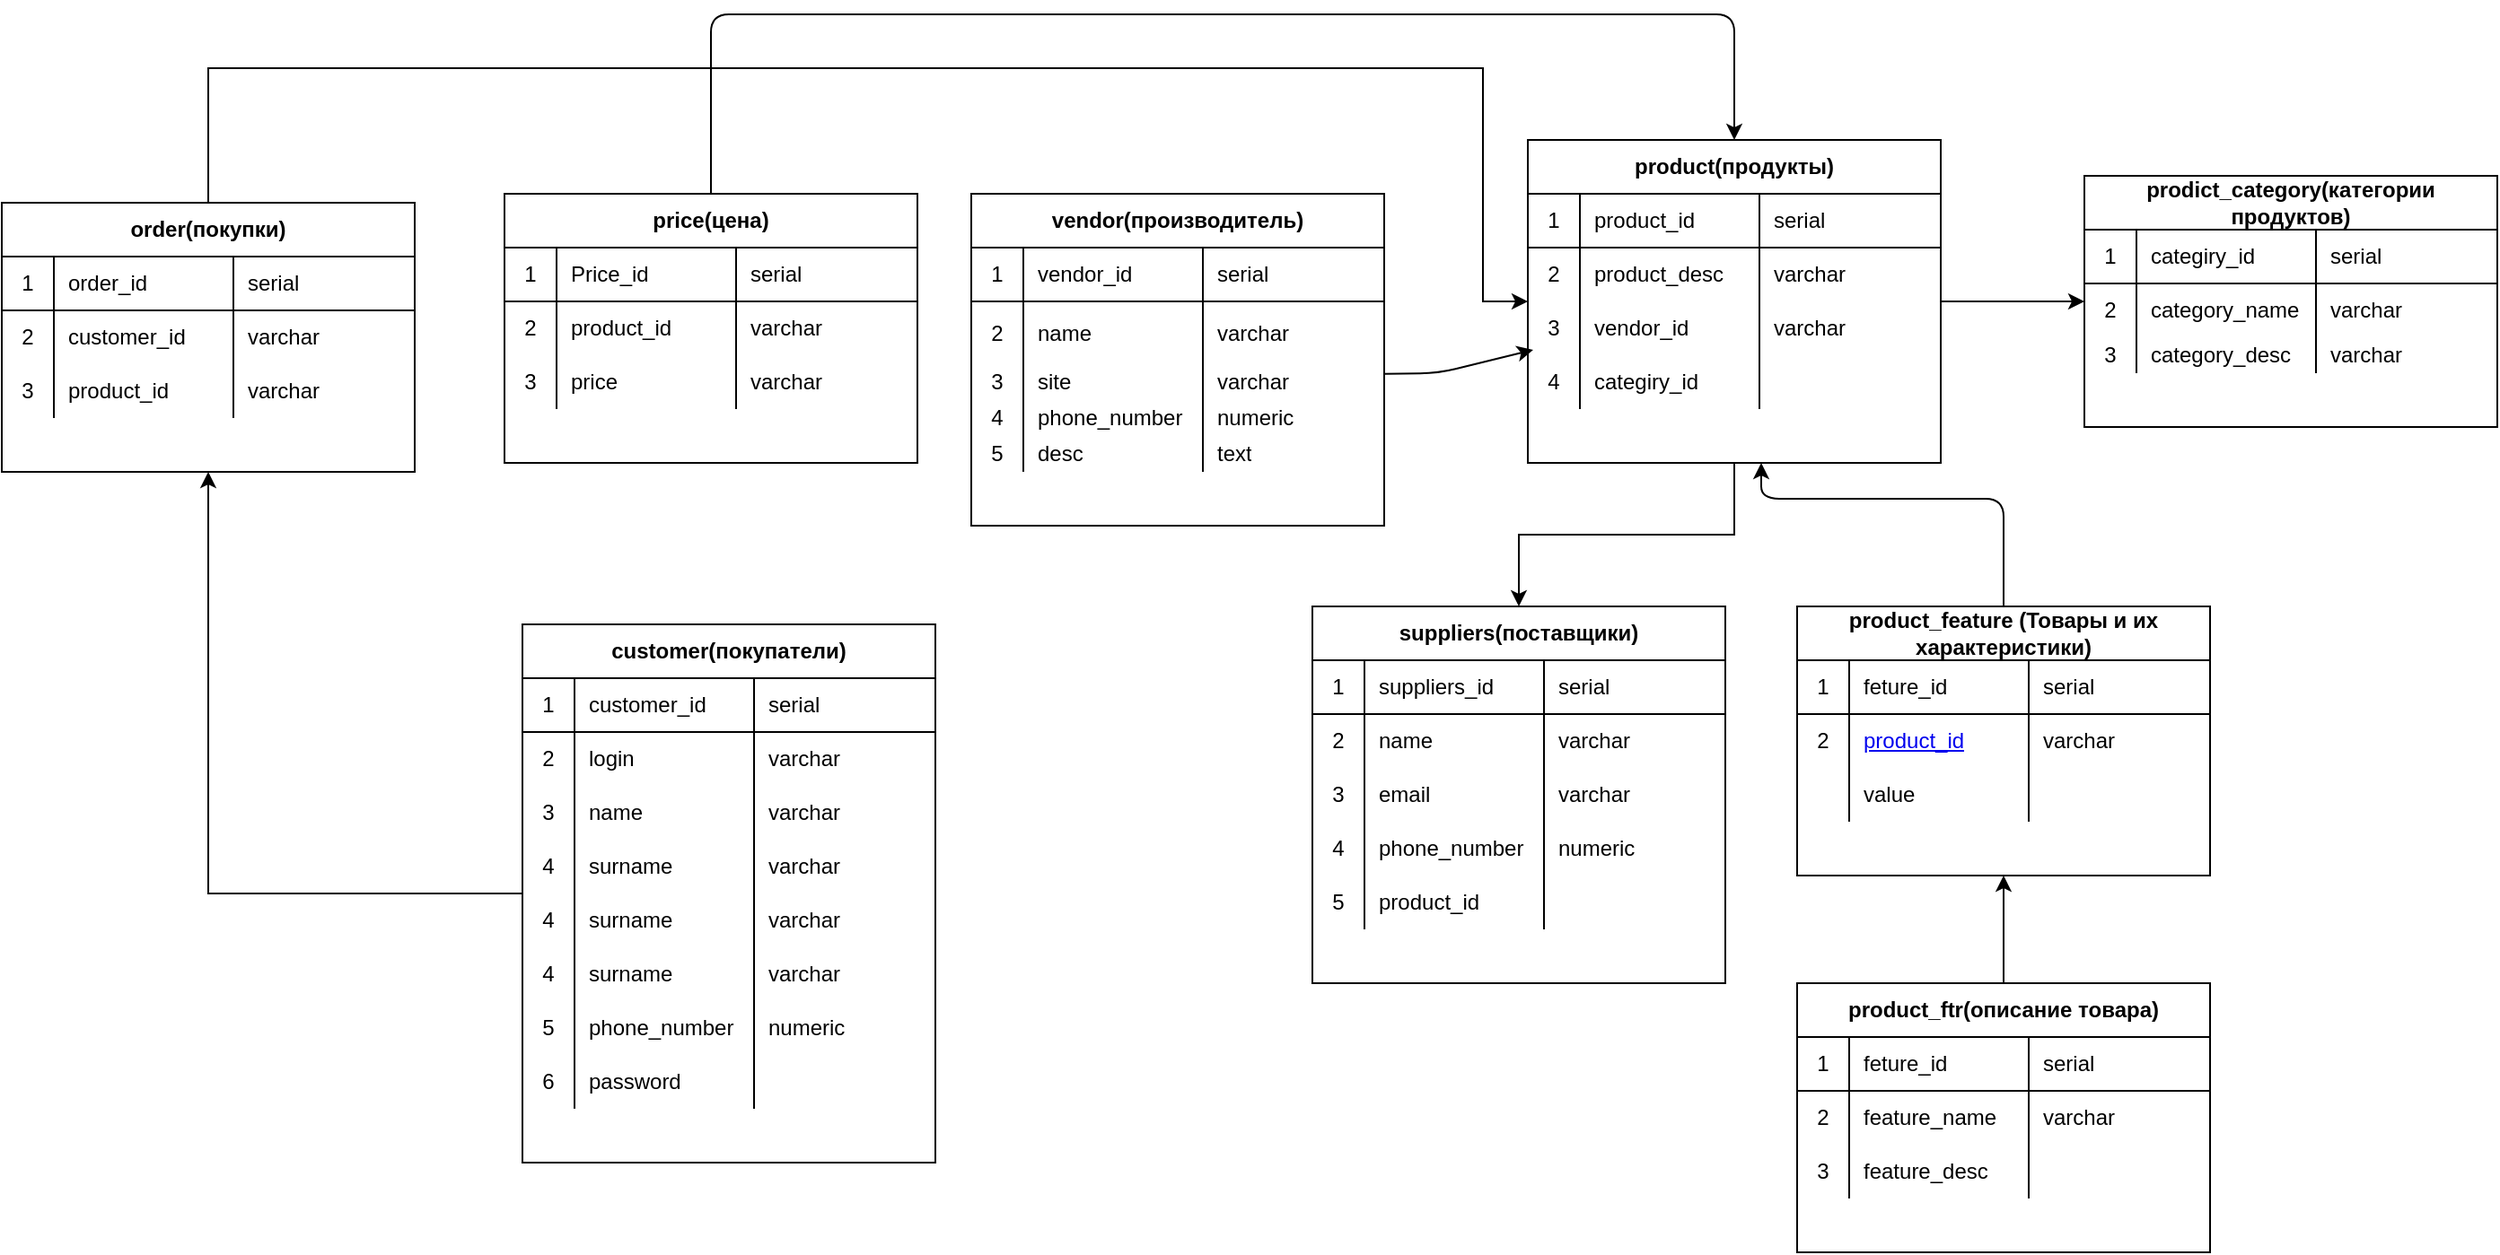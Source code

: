<mxfile version="14.5.1" type="device"><diagram id="yQeMNQc9f_BPOTZPgt1e" name="Страница 1"><mxGraphModel dx="2580" dy="2112" grid="1" gridSize="10" guides="1" tooltips="1" connect="1" arrows="1" fold="1" page="1" pageScale="1" pageWidth="850" pageHeight="1100" math="0" shadow="0"><root><mxCell id="0"/><mxCell id="1" parent="0"/><mxCell id="ACeXhwKuCOQG_pMDCvXi-87" value="" style="edgeStyle=orthogonalEdgeStyle;rounded=0;orthogonalLoop=1;jettySize=auto;html=1;" edge="1" parent="1" source="ACeXhwKuCOQG_pMDCvXi-2" target="ACeXhwKuCOQG_pMDCvXi-54"><mxGeometry relative="1" as="geometry"/></mxCell><mxCell id="ACeXhwKuCOQG_pMDCvXi-2" value="customer(покупатели)" style="shape=table;html=1;whiteSpace=wrap;startSize=30;container=1;collapsible=0;childLayout=tableLayout;fixedRows=1;rowLines=0;fontStyle=1;align=center;" vertex="1" parent="1"><mxGeometry x="-30" y="70" width="230" height="300" as="geometry"/></mxCell><mxCell id="ACeXhwKuCOQG_pMDCvXi-3" value="" style="shape=partialRectangle;html=1;whiteSpace=wrap;collapsible=0;dropTarget=0;pointerEvents=0;fillColor=none;top=0;left=0;bottom=1;right=0;points=[[0,0.5],[1,0.5]];portConstraint=eastwest;" vertex="1" parent="ACeXhwKuCOQG_pMDCvXi-2"><mxGeometry y="30" width="230" height="30" as="geometry"/></mxCell><mxCell id="ACeXhwKuCOQG_pMDCvXi-4" value="1" style="shape=partialRectangle;html=1;whiteSpace=wrap;connectable=0;fillColor=none;top=0;left=0;bottom=0;right=0;overflow=hidden;" vertex="1" parent="ACeXhwKuCOQG_pMDCvXi-3"><mxGeometry width="29" height="30" as="geometry"/></mxCell><mxCell id="ACeXhwKuCOQG_pMDCvXi-5" value="customer_id" style="shape=partialRectangle;html=1;whiteSpace=wrap;connectable=0;fillColor=none;top=0;left=0;bottom=0;right=0;align=left;spacingLeft=6;overflow=hidden;" vertex="1" parent="ACeXhwKuCOQG_pMDCvXi-3"><mxGeometry x="29" width="100" height="30" as="geometry"/></mxCell><mxCell id="ACeXhwKuCOQG_pMDCvXi-26" value="serial" style="shape=partialRectangle;html=1;whiteSpace=wrap;connectable=0;fillColor=none;top=0;left=0;bottom=0;right=0;align=left;spacingLeft=6;overflow=hidden;" vertex="1" parent="ACeXhwKuCOQG_pMDCvXi-3"><mxGeometry x="129" width="101" height="30" as="geometry"/></mxCell><mxCell id="ACeXhwKuCOQG_pMDCvXi-6" value="" style="shape=partialRectangle;html=1;whiteSpace=wrap;collapsible=0;dropTarget=0;pointerEvents=0;fillColor=none;top=0;left=0;bottom=0;right=0;points=[[0,0.5],[1,0.5]];portConstraint=eastwest;" vertex="1" parent="ACeXhwKuCOQG_pMDCvXi-2"><mxGeometry y="60" width="230" height="30" as="geometry"/></mxCell><mxCell id="ACeXhwKuCOQG_pMDCvXi-7" value="2" style="shape=partialRectangle;html=1;whiteSpace=wrap;connectable=0;fillColor=none;top=0;left=0;bottom=0;right=0;overflow=hidden;" vertex="1" parent="ACeXhwKuCOQG_pMDCvXi-6"><mxGeometry width="29" height="30" as="geometry"/></mxCell><mxCell id="ACeXhwKuCOQG_pMDCvXi-8" value="login" style="shape=partialRectangle;html=1;whiteSpace=wrap;connectable=0;fillColor=none;top=0;left=0;bottom=0;right=0;align=left;spacingLeft=6;overflow=hidden;" vertex="1" parent="ACeXhwKuCOQG_pMDCvXi-6"><mxGeometry x="29" width="100" height="30" as="geometry"/></mxCell><mxCell id="ACeXhwKuCOQG_pMDCvXi-27" value="varchar" style="shape=partialRectangle;html=1;whiteSpace=wrap;connectable=0;fillColor=none;top=0;left=0;bottom=0;right=0;align=left;spacingLeft=6;overflow=hidden;" vertex="1" parent="ACeXhwKuCOQG_pMDCvXi-6"><mxGeometry x="129" width="101" height="30" as="geometry"/></mxCell><mxCell id="ACeXhwKuCOQG_pMDCvXi-9" value="" style="shape=partialRectangle;html=1;whiteSpace=wrap;collapsible=0;dropTarget=0;pointerEvents=0;fillColor=none;top=0;left=0;bottom=0;right=0;points=[[0,0.5],[1,0.5]];portConstraint=eastwest;" vertex="1" parent="ACeXhwKuCOQG_pMDCvXi-2"><mxGeometry y="90" width="230" height="30" as="geometry"/></mxCell><mxCell id="ACeXhwKuCOQG_pMDCvXi-10" value="3" style="shape=partialRectangle;html=1;whiteSpace=wrap;connectable=0;fillColor=none;top=0;left=0;bottom=0;right=0;overflow=hidden;" vertex="1" parent="ACeXhwKuCOQG_pMDCvXi-9"><mxGeometry width="29" height="30" as="geometry"/></mxCell><mxCell id="ACeXhwKuCOQG_pMDCvXi-11" value="name" style="shape=partialRectangle;html=1;whiteSpace=wrap;connectable=0;fillColor=none;top=0;left=0;bottom=0;right=0;align=left;spacingLeft=6;overflow=hidden;" vertex="1" parent="ACeXhwKuCOQG_pMDCvXi-9"><mxGeometry x="29" width="100" height="30" as="geometry"/></mxCell><mxCell id="ACeXhwKuCOQG_pMDCvXi-28" value="varchar" style="shape=partialRectangle;html=1;whiteSpace=wrap;connectable=0;fillColor=none;top=0;left=0;bottom=0;right=0;align=left;spacingLeft=6;overflow=hidden;" vertex="1" parent="ACeXhwKuCOQG_pMDCvXi-9"><mxGeometry x="129" width="101" height="30" as="geometry"/></mxCell><mxCell id="ACeXhwKuCOQG_pMDCvXi-34" style="shape=partialRectangle;html=1;whiteSpace=wrap;collapsible=0;dropTarget=0;pointerEvents=0;fillColor=none;top=0;left=0;bottom=0;right=0;points=[[0,0.5],[1,0.5]];portConstraint=eastwest;" vertex="1" parent="ACeXhwKuCOQG_pMDCvXi-2"><mxGeometry y="120" width="230" height="30" as="geometry"/></mxCell><mxCell id="ACeXhwKuCOQG_pMDCvXi-35" value="4" style="shape=partialRectangle;html=1;whiteSpace=wrap;connectable=0;fillColor=none;top=0;left=0;bottom=0;right=0;overflow=hidden;" vertex="1" parent="ACeXhwKuCOQG_pMDCvXi-34"><mxGeometry width="29" height="30" as="geometry"/></mxCell><mxCell id="ACeXhwKuCOQG_pMDCvXi-36" value="surname" style="shape=partialRectangle;html=1;whiteSpace=wrap;connectable=0;fillColor=none;top=0;left=0;bottom=0;right=0;align=left;spacingLeft=6;overflow=hidden;" vertex="1" parent="ACeXhwKuCOQG_pMDCvXi-34"><mxGeometry x="29" width="100" height="30" as="geometry"/></mxCell><mxCell id="ACeXhwKuCOQG_pMDCvXi-37" value="varchar" style="shape=partialRectangle;html=1;whiteSpace=wrap;connectable=0;fillColor=none;top=0;left=0;bottom=0;right=0;align=left;spacingLeft=6;overflow=hidden;" vertex="1" parent="ACeXhwKuCOQG_pMDCvXi-34"><mxGeometry x="129" width="101" height="30" as="geometry"/></mxCell><mxCell id="ACeXhwKuCOQG_pMDCvXi-50" style="shape=partialRectangle;html=1;whiteSpace=wrap;collapsible=0;dropTarget=0;pointerEvents=0;fillColor=none;top=0;left=0;bottom=0;right=0;points=[[0,0.5],[1,0.5]];portConstraint=eastwest;" vertex="1" parent="ACeXhwKuCOQG_pMDCvXi-2"><mxGeometry y="150" width="230" height="30" as="geometry"/></mxCell><mxCell id="ACeXhwKuCOQG_pMDCvXi-51" value="4" style="shape=partialRectangle;html=1;whiteSpace=wrap;connectable=0;fillColor=none;top=0;left=0;bottom=0;right=0;overflow=hidden;" vertex="1" parent="ACeXhwKuCOQG_pMDCvXi-50"><mxGeometry width="29" height="30" as="geometry"/></mxCell><mxCell id="ACeXhwKuCOQG_pMDCvXi-52" value="surname" style="shape=partialRectangle;html=1;whiteSpace=wrap;connectable=0;fillColor=none;top=0;left=0;bottom=0;right=0;align=left;spacingLeft=6;overflow=hidden;" vertex="1" parent="ACeXhwKuCOQG_pMDCvXi-50"><mxGeometry x="29" width="100" height="30" as="geometry"/></mxCell><mxCell id="ACeXhwKuCOQG_pMDCvXi-53" value="varchar" style="shape=partialRectangle;html=1;whiteSpace=wrap;connectable=0;fillColor=none;top=0;left=0;bottom=0;right=0;align=left;spacingLeft=6;overflow=hidden;" vertex="1" parent="ACeXhwKuCOQG_pMDCvXi-50"><mxGeometry x="129" width="101" height="30" as="geometry"/></mxCell><mxCell id="ACeXhwKuCOQG_pMDCvXi-46" style="shape=partialRectangle;html=1;whiteSpace=wrap;collapsible=0;dropTarget=0;pointerEvents=0;fillColor=none;top=0;left=0;bottom=0;right=0;points=[[0,0.5],[1,0.5]];portConstraint=eastwest;" vertex="1" parent="ACeXhwKuCOQG_pMDCvXi-2"><mxGeometry y="180" width="230" height="30" as="geometry"/></mxCell><mxCell id="ACeXhwKuCOQG_pMDCvXi-47" value="4" style="shape=partialRectangle;html=1;whiteSpace=wrap;connectable=0;fillColor=none;top=0;left=0;bottom=0;right=0;overflow=hidden;" vertex="1" parent="ACeXhwKuCOQG_pMDCvXi-46"><mxGeometry width="29" height="30" as="geometry"/></mxCell><mxCell id="ACeXhwKuCOQG_pMDCvXi-48" value="surname" style="shape=partialRectangle;html=1;whiteSpace=wrap;connectable=0;fillColor=none;top=0;left=0;bottom=0;right=0;align=left;spacingLeft=6;overflow=hidden;" vertex="1" parent="ACeXhwKuCOQG_pMDCvXi-46"><mxGeometry x="29" width="100" height="30" as="geometry"/></mxCell><mxCell id="ACeXhwKuCOQG_pMDCvXi-49" value="varchar" style="shape=partialRectangle;html=1;whiteSpace=wrap;connectable=0;fillColor=none;top=0;left=0;bottom=0;right=0;align=left;spacingLeft=6;overflow=hidden;" vertex="1" parent="ACeXhwKuCOQG_pMDCvXi-46"><mxGeometry x="129" width="101" height="30" as="geometry"/></mxCell><mxCell id="ACeXhwKuCOQG_pMDCvXi-38" style="shape=partialRectangle;html=1;whiteSpace=wrap;collapsible=0;dropTarget=0;pointerEvents=0;fillColor=none;top=0;left=0;bottom=0;right=0;points=[[0,0.5],[1,0.5]];portConstraint=eastwest;" vertex="1" parent="ACeXhwKuCOQG_pMDCvXi-2"><mxGeometry y="210" width="230" height="30" as="geometry"/></mxCell><mxCell id="ACeXhwKuCOQG_pMDCvXi-39" value="5" style="shape=partialRectangle;html=1;whiteSpace=wrap;connectable=0;fillColor=none;top=0;left=0;bottom=0;right=0;overflow=hidden;" vertex="1" parent="ACeXhwKuCOQG_pMDCvXi-38"><mxGeometry width="29" height="30" as="geometry"/></mxCell><mxCell id="ACeXhwKuCOQG_pMDCvXi-40" value="phone_number" style="shape=partialRectangle;html=1;whiteSpace=wrap;connectable=0;fillColor=none;top=0;left=0;bottom=0;right=0;align=left;spacingLeft=6;overflow=hidden;" vertex="1" parent="ACeXhwKuCOQG_pMDCvXi-38"><mxGeometry x="29" width="100" height="30" as="geometry"/></mxCell><mxCell id="ACeXhwKuCOQG_pMDCvXi-41" value="numeric" style="shape=partialRectangle;html=1;whiteSpace=wrap;connectable=0;fillColor=none;top=0;left=0;bottom=0;right=0;align=left;spacingLeft=6;overflow=hidden;" vertex="1" parent="ACeXhwKuCOQG_pMDCvXi-38"><mxGeometry x="129" width="101" height="30" as="geometry"/></mxCell><mxCell id="ACeXhwKuCOQG_pMDCvXi-42" style="shape=partialRectangle;html=1;whiteSpace=wrap;collapsible=0;dropTarget=0;pointerEvents=0;fillColor=none;top=0;left=0;bottom=0;right=0;points=[[0,0.5],[1,0.5]];portConstraint=eastwest;" vertex="1" parent="ACeXhwKuCOQG_pMDCvXi-2"><mxGeometry y="240" width="230" height="30" as="geometry"/></mxCell><mxCell id="ACeXhwKuCOQG_pMDCvXi-43" value="6" style="shape=partialRectangle;html=1;whiteSpace=wrap;connectable=0;fillColor=none;top=0;left=0;bottom=0;right=0;overflow=hidden;" vertex="1" parent="ACeXhwKuCOQG_pMDCvXi-42"><mxGeometry width="29" height="30" as="geometry"/></mxCell><mxCell id="ACeXhwKuCOQG_pMDCvXi-44" value="password" style="shape=partialRectangle;html=1;whiteSpace=wrap;connectable=0;fillColor=none;top=0;left=0;bottom=0;right=0;align=left;spacingLeft=6;overflow=hidden;" vertex="1" parent="ACeXhwKuCOQG_pMDCvXi-42"><mxGeometry x="29" width="100" height="30" as="geometry"/></mxCell><mxCell id="ACeXhwKuCOQG_pMDCvXi-45" style="shape=partialRectangle;html=1;whiteSpace=wrap;connectable=0;fillColor=none;top=0;left=0;bottom=0;right=0;align=left;spacingLeft=6;overflow=hidden;" vertex="1" parent="ACeXhwKuCOQG_pMDCvXi-42"><mxGeometry x="129" width="101" height="30" as="geometry"/></mxCell><mxCell id="ACeXhwKuCOQG_pMDCvXi-101" value="" style="edgeStyle=orthogonalEdgeStyle;rounded=0;orthogonalLoop=1;jettySize=auto;html=1;" edge="1" parent="1" source="ACeXhwKuCOQG_pMDCvXi-54" target="ACeXhwKuCOQG_pMDCvXi-88"><mxGeometry relative="1" as="geometry"><Array as="points"><mxPoint x="-205" y="-240"/><mxPoint x="505" y="-240"/></Array></mxGeometry></mxCell><mxCell id="ACeXhwKuCOQG_pMDCvXi-54" value="order(покупки)" style="shape=table;html=1;whiteSpace=wrap;startSize=30;container=1;collapsible=0;childLayout=tableLayout;fixedRows=1;rowLines=0;fontStyle=1;align=center;" vertex="1" parent="1"><mxGeometry x="-320" y="-165" width="230" height="150" as="geometry"/></mxCell><mxCell id="ACeXhwKuCOQG_pMDCvXi-55" value="" style="shape=partialRectangle;html=1;whiteSpace=wrap;collapsible=0;dropTarget=0;pointerEvents=0;fillColor=none;top=0;left=0;bottom=1;right=0;points=[[0,0.5],[1,0.5]];portConstraint=eastwest;" vertex="1" parent="ACeXhwKuCOQG_pMDCvXi-54"><mxGeometry y="30" width="230" height="30" as="geometry"/></mxCell><mxCell id="ACeXhwKuCOQG_pMDCvXi-56" value="1" style="shape=partialRectangle;html=1;whiteSpace=wrap;connectable=0;fillColor=none;top=0;left=0;bottom=0;right=0;overflow=hidden;" vertex="1" parent="ACeXhwKuCOQG_pMDCvXi-55"><mxGeometry width="29" height="30" as="geometry"/></mxCell><mxCell id="ACeXhwKuCOQG_pMDCvXi-57" value="order_id" style="shape=partialRectangle;html=1;whiteSpace=wrap;connectable=0;fillColor=none;top=0;left=0;bottom=0;right=0;align=left;spacingLeft=6;overflow=hidden;" vertex="1" parent="ACeXhwKuCOQG_pMDCvXi-55"><mxGeometry x="29" width="100" height="30" as="geometry"/></mxCell><mxCell id="ACeXhwKuCOQG_pMDCvXi-58" value="serial" style="shape=partialRectangle;html=1;whiteSpace=wrap;connectable=0;fillColor=none;top=0;left=0;bottom=0;right=0;align=left;spacingLeft=6;overflow=hidden;" vertex="1" parent="ACeXhwKuCOQG_pMDCvXi-55"><mxGeometry x="129" width="101" height="30" as="geometry"/></mxCell><mxCell id="ACeXhwKuCOQG_pMDCvXi-59" value="" style="shape=partialRectangle;html=1;whiteSpace=wrap;collapsible=0;dropTarget=0;pointerEvents=0;fillColor=none;top=0;left=0;bottom=0;right=0;points=[[0,0.5],[1,0.5]];portConstraint=eastwest;" vertex="1" parent="ACeXhwKuCOQG_pMDCvXi-54"><mxGeometry y="60" width="230" height="30" as="geometry"/></mxCell><mxCell id="ACeXhwKuCOQG_pMDCvXi-60" value="2" style="shape=partialRectangle;html=1;whiteSpace=wrap;connectable=0;fillColor=none;top=0;left=0;bottom=0;right=0;overflow=hidden;" vertex="1" parent="ACeXhwKuCOQG_pMDCvXi-59"><mxGeometry width="29" height="30" as="geometry"/></mxCell><mxCell id="ACeXhwKuCOQG_pMDCvXi-61" value="customer_id" style="shape=partialRectangle;html=1;whiteSpace=wrap;connectable=0;fillColor=none;top=0;left=0;bottom=0;right=0;align=left;spacingLeft=6;overflow=hidden;" vertex="1" parent="ACeXhwKuCOQG_pMDCvXi-59"><mxGeometry x="29" width="100" height="30" as="geometry"/></mxCell><mxCell id="ACeXhwKuCOQG_pMDCvXi-62" value="varchar" style="shape=partialRectangle;html=1;whiteSpace=wrap;connectable=0;fillColor=none;top=0;left=0;bottom=0;right=0;align=left;spacingLeft=6;overflow=hidden;" vertex="1" parent="ACeXhwKuCOQG_pMDCvXi-59"><mxGeometry x="129" width="101" height="30" as="geometry"/></mxCell><mxCell id="ACeXhwKuCOQG_pMDCvXi-63" value="" style="shape=partialRectangle;html=1;whiteSpace=wrap;collapsible=0;dropTarget=0;pointerEvents=0;fillColor=none;top=0;left=0;bottom=0;right=0;points=[[0,0.5],[1,0.5]];portConstraint=eastwest;" vertex="1" parent="ACeXhwKuCOQG_pMDCvXi-54"><mxGeometry y="90" width="230" height="30" as="geometry"/></mxCell><mxCell id="ACeXhwKuCOQG_pMDCvXi-64" value="3" style="shape=partialRectangle;html=1;whiteSpace=wrap;connectable=0;fillColor=none;top=0;left=0;bottom=0;right=0;overflow=hidden;" vertex="1" parent="ACeXhwKuCOQG_pMDCvXi-63"><mxGeometry width="29" height="30" as="geometry"/></mxCell><mxCell id="ACeXhwKuCOQG_pMDCvXi-65" value="product_id" style="shape=partialRectangle;html=1;whiteSpace=wrap;connectable=0;fillColor=none;top=0;left=0;bottom=0;right=0;align=left;spacingLeft=6;overflow=hidden;" vertex="1" parent="ACeXhwKuCOQG_pMDCvXi-63"><mxGeometry x="29" width="100" height="30" as="geometry"/></mxCell><mxCell id="ACeXhwKuCOQG_pMDCvXi-66" value="varchar" style="shape=partialRectangle;html=1;whiteSpace=wrap;connectable=0;fillColor=none;top=0;left=0;bottom=0;right=0;align=left;spacingLeft=6;overflow=hidden;" vertex="1" parent="ACeXhwKuCOQG_pMDCvXi-63"><mxGeometry x="129" width="101" height="30" as="geometry"/></mxCell><mxCell id="ACeXhwKuCOQG_pMDCvXi-169" value="" style="edgeStyle=orthogonalEdgeStyle;rounded=0;orthogonalLoop=1;jettySize=auto;html=1;" edge="1" parent="1" source="ACeXhwKuCOQG_pMDCvXi-88" target="ACeXhwKuCOQG_pMDCvXi-152"><mxGeometry relative="1" as="geometry"/></mxCell><mxCell id="ACeXhwKuCOQG_pMDCvXi-187" value="" style="edgeStyle=orthogonalEdgeStyle;rounded=0;orthogonalLoop=1;jettySize=auto;html=1;" edge="1" parent="1" source="ACeXhwKuCOQG_pMDCvXi-88" target="ACeXhwKuCOQG_pMDCvXi-170"><mxGeometry relative="1" as="geometry"/></mxCell><mxCell id="ACeXhwKuCOQG_pMDCvXi-88" value="product(продукты)" style="shape=table;html=1;whiteSpace=wrap;startSize=30;container=1;collapsible=0;childLayout=tableLayout;fixedRows=1;rowLines=0;fontStyle=1;align=center;" vertex="1" parent="1"><mxGeometry x="530" y="-200" width="230" height="180" as="geometry"/></mxCell><mxCell id="ACeXhwKuCOQG_pMDCvXi-89" value="" style="shape=partialRectangle;html=1;whiteSpace=wrap;collapsible=0;dropTarget=0;pointerEvents=0;fillColor=none;top=0;left=0;bottom=1;right=0;points=[[0,0.5],[1,0.5]];portConstraint=eastwest;" vertex="1" parent="ACeXhwKuCOQG_pMDCvXi-88"><mxGeometry y="30" width="230" height="30" as="geometry"/></mxCell><mxCell id="ACeXhwKuCOQG_pMDCvXi-90" value="1" style="shape=partialRectangle;html=1;whiteSpace=wrap;connectable=0;fillColor=none;top=0;left=0;bottom=0;right=0;overflow=hidden;" vertex="1" parent="ACeXhwKuCOQG_pMDCvXi-89"><mxGeometry width="29" height="30" as="geometry"/></mxCell><mxCell id="ACeXhwKuCOQG_pMDCvXi-91" value="product_id" style="shape=partialRectangle;html=1;whiteSpace=wrap;connectable=0;fillColor=none;top=0;left=0;bottom=0;right=0;align=left;spacingLeft=6;overflow=hidden;" vertex="1" parent="ACeXhwKuCOQG_pMDCvXi-89"><mxGeometry x="29" width="100" height="30" as="geometry"/></mxCell><mxCell id="ACeXhwKuCOQG_pMDCvXi-92" value="serial" style="shape=partialRectangle;html=1;whiteSpace=wrap;connectable=0;fillColor=none;top=0;left=0;bottom=0;right=0;align=left;spacingLeft=6;overflow=hidden;" vertex="1" parent="ACeXhwKuCOQG_pMDCvXi-89"><mxGeometry x="129" width="101" height="30" as="geometry"/></mxCell><mxCell id="ACeXhwKuCOQG_pMDCvXi-93" value="" style="shape=partialRectangle;html=1;whiteSpace=wrap;collapsible=0;dropTarget=0;pointerEvents=0;fillColor=none;top=0;left=0;bottom=0;right=0;points=[[0,0.5],[1,0.5]];portConstraint=eastwest;" vertex="1" parent="ACeXhwKuCOQG_pMDCvXi-88"><mxGeometry y="60" width="230" height="30" as="geometry"/></mxCell><mxCell id="ACeXhwKuCOQG_pMDCvXi-94" value="2" style="shape=partialRectangle;html=1;whiteSpace=wrap;connectable=0;fillColor=none;top=0;left=0;bottom=0;right=0;overflow=hidden;" vertex="1" parent="ACeXhwKuCOQG_pMDCvXi-93"><mxGeometry width="29" height="30" as="geometry"/></mxCell><mxCell id="ACeXhwKuCOQG_pMDCvXi-95" value="product_desc" style="shape=partialRectangle;html=1;whiteSpace=wrap;connectable=0;fillColor=none;top=0;left=0;bottom=0;right=0;align=left;spacingLeft=6;overflow=hidden;" vertex="1" parent="ACeXhwKuCOQG_pMDCvXi-93"><mxGeometry x="29" width="100" height="30" as="geometry"/></mxCell><mxCell id="ACeXhwKuCOQG_pMDCvXi-96" value="varchar" style="shape=partialRectangle;html=1;whiteSpace=wrap;connectable=0;fillColor=none;top=0;left=0;bottom=0;right=0;align=left;spacingLeft=6;overflow=hidden;" vertex="1" parent="ACeXhwKuCOQG_pMDCvXi-93"><mxGeometry x="129" width="101" height="30" as="geometry"/></mxCell><mxCell id="ACeXhwKuCOQG_pMDCvXi-97" value="" style="shape=partialRectangle;html=1;whiteSpace=wrap;collapsible=0;dropTarget=0;pointerEvents=0;fillColor=none;top=0;left=0;bottom=0;right=0;points=[[0,0.5],[1,0.5]];portConstraint=eastwest;" vertex="1" parent="ACeXhwKuCOQG_pMDCvXi-88"><mxGeometry y="90" width="230" height="30" as="geometry"/></mxCell><mxCell id="ACeXhwKuCOQG_pMDCvXi-98" value="3" style="shape=partialRectangle;html=1;whiteSpace=wrap;connectable=0;fillColor=none;top=0;left=0;bottom=0;right=0;overflow=hidden;" vertex="1" parent="ACeXhwKuCOQG_pMDCvXi-97"><mxGeometry width="29" height="30" as="geometry"/></mxCell><mxCell id="ACeXhwKuCOQG_pMDCvXi-99" value="vendor_id" style="shape=partialRectangle;html=1;whiteSpace=wrap;connectable=0;fillColor=none;top=0;left=0;bottom=0;right=0;align=left;spacingLeft=6;overflow=hidden;" vertex="1" parent="ACeXhwKuCOQG_pMDCvXi-97"><mxGeometry x="29" width="100" height="30" as="geometry"/></mxCell><mxCell id="ACeXhwKuCOQG_pMDCvXi-100" value="varchar" style="shape=partialRectangle;html=1;whiteSpace=wrap;connectable=0;fillColor=none;top=0;left=0;bottom=0;right=0;align=left;spacingLeft=6;overflow=hidden;" vertex="1" parent="ACeXhwKuCOQG_pMDCvXi-97"><mxGeometry x="129" width="101" height="30" as="geometry"/></mxCell><mxCell id="ACeXhwKuCOQG_pMDCvXi-102" style="shape=partialRectangle;html=1;whiteSpace=wrap;collapsible=0;dropTarget=0;pointerEvents=0;fillColor=none;top=0;left=0;bottom=0;right=0;points=[[0,0.5],[1,0.5]];portConstraint=eastwest;" vertex="1" parent="ACeXhwKuCOQG_pMDCvXi-88"><mxGeometry y="120" width="230" height="30" as="geometry"/></mxCell><mxCell id="ACeXhwKuCOQG_pMDCvXi-103" value="4" style="shape=partialRectangle;html=1;whiteSpace=wrap;connectable=0;fillColor=none;top=0;left=0;bottom=0;right=0;overflow=hidden;" vertex="1" parent="ACeXhwKuCOQG_pMDCvXi-102"><mxGeometry width="29" height="30" as="geometry"/></mxCell><mxCell id="ACeXhwKuCOQG_pMDCvXi-104" value="categiry_id" style="shape=partialRectangle;html=1;whiteSpace=wrap;connectable=0;fillColor=none;top=0;left=0;bottom=0;right=0;align=left;spacingLeft=6;overflow=hidden;" vertex="1" parent="ACeXhwKuCOQG_pMDCvXi-102"><mxGeometry x="29" width="100" height="30" as="geometry"/></mxCell><mxCell id="ACeXhwKuCOQG_pMDCvXi-105" style="shape=partialRectangle;html=1;whiteSpace=wrap;connectable=0;fillColor=none;top=0;left=0;bottom=0;right=0;align=left;spacingLeft=6;overflow=hidden;" vertex="1" parent="ACeXhwKuCOQG_pMDCvXi-102"><mxGeometry x="129" width="101" height="30" as="geometry"/></mxCell><mxCell id="ACeXhwKuCOQG_pMDCvXi-107" value="price(цена)" style="shape=table;html=1;whiteSpace=wrap;startSize=30;container=1;collapsible=0;childLayout=tableLayout;fixedRows=1;rowLines=0;fontStyle=1;align=center;" vertex="1" parent="1"><mxGeometry x="-40" y="-170" width="230" height="150" as="geometry"/></mxCell><mxCell id="ACeXhwKuCOQG_pMDCvXi-108" value="" style="shape=partialRectangle;html=1;whiteSpace=wrap;collapsible=0;dropTarget=0;pointerEvents=0;fillColor=none;top=0;left=0;bottom=1;right=0;points=[[0,0.5],[1,0.5]];portConstraint=eastwest;" vertex="1" parent="ACeXhwKuCOQG_pMDCvXi-107"><mxGeometry y="30" width="230" height="30" as="geometry"/></mxCell><mxCell id="ACeXhwKuCOQG_pMDCvXi-109" value="1" style="shape=partialRectangle;html=1;whiteSpace=wrap;connectable=0;fillColor=none;top=0;left=0;bottom=0;right=0;overflow=hidden;" vertex="1" parent="ACeXhwKuCOQG_pMDCvXi-108"><mxGeometry width="29" height="30" as="geometry"/></mxCell><mxCell id="ACeXhwKuCOQG_pMDCvXi-110" value="Price_id" style="shape=partialRectangle;html=1;whiteSpace=wrap;connectable=0;fillColor=none;top=0;left=0;bottom=0;right=0;align=left;spacingLeft=6;overflow=hidden;" vertex="1" parent="ACeXhwKuCOQG_pMDCvXi-108"><mxGeometry x="29" width="100" height="30" as="geometry"/></mxCell><mxCell id="ACeXhwKuCOQG_pMDCvXi-111" value="serial" style="shape=partialRectangle;html=1;whiteSpace=wrap;connectable=0;fillColor=none;top=0;left=0;bottom=0;right=0;align=left;spacingLeft=6;overflow=hidden;" vertex="1" parent="ACeXhwKuCOQG_pMDCvXi-108"><mxGeometry x="129" width="101" height="30" as="geometry"/></mxCell><mxCell id="ACeXhwKuCOQG_pMDCvXi-112" value="" style="shape=partialRectangle;html=1;whiteSpace=wrap;collapsible=0;dropTarget=0;pointerEvents=0;fillColor=none;top=0;left=0;bottom=0;right=0;points=[[0,0.5],[1,0.5]];portConstraint=eastwest;" vertex="1" parent="ACeXhwKuCOQG_pMDCvXi-107"><mxGeometry y="60" width="230" height="30" as="geometry"/></mxCell><mxCell id="ACeXhwKuCOQG_pMDCvXi-113" value="2" style="shape=partialRectangle;html=1;whiteSpace=wrap;connectable=0;fillColor=none;top=0;left=0;bottom=0;right=0;overflow=hidden;" vertex="1" parent="ACeXhwKuCOQG_pMDCvXi-112"><mxGeometry width="29" height="30" as="geometry"/></mxCell><mxCell id="ACeXhwKuCOQG_pMDCvXi-114" value="product_id" style="shape=partialRectangle;html=1;whiteSpace=wrap;connectable=0;fillColor=none;top=0;left=0;bottom=0;right=0;align=left;spacingLeft=6;overflow=hidden;" vertex="1" parent="ACeXhwKuCOQG_pMDCvXi-112"><mxGeometry x="29" width="100" height="30" as="geometry"/></mxCell><mxCell id="ACeXhwKuCOQG_pMDCvXi-115" value="varchar" style="shape=partialRectangle;html=1;whiteSpace=wrap;connectable=0;fillColor=none;top=0;left=0;bottom=0;right=0;align=left;spacingLeft=6;overflow=hidden;" vertex="1" parent="ACeXhwKuCOQG_pMDCvXi-112"><mxGeometry x="129" width="101" height="30" as="geometry"/></mxCell><mxCell id="ACeXhwKuCOQG_pMDCvXi-116" value="" style="shape=partialRectangle;html=1;whiteSpace=wrap;collapsible=0;dropTarget=0;pointerEvents=0;fillColor=none;top=0;left=0;bottom=0;right=0;points=[[0,0.5],[1,0.5]];portConstraint=eastwest;" vertex="1" parent="ACeXhwKuCOQG_pMDCvXi-107"><mxGeometry y="90" width="230" height="30" as="geometry"/></mxCell><mxCell id="ACeXhwKuCOQG_pMDCvXi-117" value="3" style="shape=partialRectangle;html=1;whiteSpace=wrap;connectable=0;fillColor=none;top=0;left=0;bottom=0;right=0;overflow=hidden;" vertex="1" parent="ACeXhwKuCOQG_pMDCvXi-116"><mxGeometry width="29" height="30" as="geometry"/></mxCell><mxCell id="ACeXhwKuCOQG_pMDCvXi-118" value="price" style="shape=partialRectangle;html=1;whiteSpace=wrap;connectable=0;fillColor=none;top=0;left=0;bottom=0;right=0;align=left;spacingLeft=6;overflow=hidden;" vertex="1" parent="ACeXhwKuCOQG_pMDCvXi-116"><mxGeometry x="29" width="100" height="30" as="geometry"/></mxCell><mxCell id="ACeXhwKuCOQG_pMDCvXi-119" value="varchar" style="shape=partialRectangle;html=1;whiteSpace=wrap;connectable=0;fillColor=none;top=0;left=0;bottom=0;right=0;align=left;spacingLeft=6;overflow=hidden;" vertex="1" parent="ACeXhwKuCOQG_pMDCvXi-116"><mxGeometry x="129" width="101" height="30" as="geometry"/></mxCell><mxCell id="ACeXhwKuCOQG_pMDCvXi-121" value="vendor(производитель)" style="shape=table;html=1;whiteSpace=wrap;startSize=30;container=1;collapsible=0;childLayout=tableLayout;fixedRows=1;rowLines=0;fontStyle=1;align=center;" vertex="1" parent="1"><mxGeometry x="220" y="-170" width="230" height="185" as="geometry"/></mxCell><mxCell id="ACeXhwKuCOQG_pMDCvXi-122" value="" style="shape=partialRectangle;html=1;whiteSpace=wrap;collapsible=0;dropTarget=0;pointerEvents=0;fillColor=none;top=0;left=0;bottom=1;right=0;points=[[0,0.5],[1,0.5]];portConstraint=eastwest;" vertex="1" parent="ACeXhwKuCOQG_pMDCvXi-121"><mxGeometry y="30" width="230" height="30" as="geometry"/></mxCell><mxCell id="ACeXhwKuCOQG_pMDCvXi-123" value="1" style="shape=partialRectangle;html=1;whiteSpace=wrap;connectable=0;fillColor=none;top=0;left=0;bottom=0;right=0;overflow=hidden;" vertex="1" parent="ACeXhwKuCOQG_pMDCvXi-122"><mxGeometry width="29" height="30" as="geometry"/></mxCell><mxCell id="ACeXhwKuCOQG_pMDCvXi-124" value="vendor_id" style="shape=partialRectangle;html=1;whiteSpace=wrap;connectable=0;fillColor=none;top=0;left=0;bottom=0;right=0;align=left;spacingLeft=6;overflow=hidden;" vertex="1" parent="ACeXhwKuCOQG_pMDCvXi-122"><mxGeometry x="29" width="100" height="30" as="geometry"/></mxCell><mxCell id="ACeXhwKuCOQG_pMDCvXi-125" value="serial" style="shape=partialRectangle;html=1;whiteSpace=wrap;connectable=0;fillColor=none;top=0;left=0;bottom=0;right=0;align=left;spacingLeft=6;overflow=hidden;" vertex="1" parent="ACeXhwKuCOQG_pMDCvXi-122"><mxGeometry x="129" width="101" height="30" as="geometry"/></mxCell><mxCell id="ACeXhwKuCOQG_pMDCvXi-126" value="" style="shape=partialRectangle;html=1;whiteSpace=wrap;collapsible=0;dropTarget=0;pointerEvents=0;fillColor=none;top=0;left=0;bottom=0;right=0;points=[[0,0.5],[1,0.5]];portConstraint=eastwest;" vertex="1" parent="ACeXhwKuCOQG_pMDCvXi-121"><mxGeometry y="60" width="230" height="35" as="geometry"/></mxCell><mxCell id="ACeXhwKuCOQG_pMDCvXi-127" value="2" style="shape=partialRectangle;html=1;whiteSpace=wrap;connectable=0;fillColor=none;top=0;left=0;bottom=0;right=0;overflow=hidden;" vertex="1" parent="ACeXhwKuCOQG_pMDCvXi-126"><mxGeometry width="29" height="35" as="geometry"/></mxCell><mxCell id="ACeXhwKuCOQG_pMDCvXi-128" value="name" style="shape=partialRectangle;html=1;whiteSpace=wrap;connectable=0;fillColor=none;top=0;left=0;bottom=0;right=0;align=left;spacingLeft=6;overflow=hidden;" vertex="1" parent="ACeXhwKuCOQG_pMDCvXi-126"><mxGeometry x="29" width="100" height="35" as="geometry"/></mxCell><mxCell id="ACeXhwKuCOQG_pMDCvXi-129" value="varchar" style="shape=partialRectangle;html=1;whiteSpace=wrap;connectable=0;fillColor=none;top=0;left=0;bottom=0;right=0;align=left;spacingLeft=6;overflow=hidden;" vertex="1" parent="ACeXhwKuCOQG_pMDCvXi-126"><mxGeometry x="129" width="101" height="35" as="geometry"/></mxCell><mxCell id="ACeXhwKuCOQG_pMDCvXi-130" value="" style="shape=partialRectangle;html=1;whiteSpace=wrap;collapsible=0;dropTarget=0;pointerEvents=0;fillColor=none;top=0;left=0;bottom=0;right=0;points=[[0,0.5],[1,0.5]];portConstraint=eastwest;" vertex="1" parent="ACeXhwKuCOQG_pMDCvXi-121"><mxGeometry y="95" width="230" height="20" as="geometry"/></mxCell><mxCell id="ACeXhwKuCOQG_pMDCvXi-131" value="3" style="shape=partialRectangle;html=1;whiteSpace=wrap;connectable=0;fillColor=none;top=0;left=0;bottom=0;right=0;overflow=hidden;" vertex="1" parent="ACeXhwKuCOQG_pMDCvXi-130"><mxGeometry width="29" height="20" as="geometry"/></mxCell><mxCell id="ACeXhwKuCOQG_pMDCvXi-132" value="site" style="shape=partialRectangle;html=1;whiteSpace=wrap;connectable=0;fillColor=none;top=0;left=0;bottom=0;right=0;align=left;spacingLeft=6;overflow=hidden;" vertex="1" parent="ACeXhwKuCOQG_pMDCvXi-130"><mxGeometry x="29" width="100" height="20" as="geometry"/></mxCell><mxCell id="ACeXhwKuCOQG_pMDCvXi-133" value="varchar" style="shape=partialRectangle;html=1;whiteSpace=wrap;connectable=0;fillColor=none;top=0;left=0;bottom=0;right=0;align=left;spacingLeft=6;overflow=hidden;" vertex="1" parent="ACeXhwKuCOQG_pMDCvXi-130"><mxGeometry x="129" width="101" height="20" as="geometry"/></mxCell><mxCell id="ACeXhwKuCOQG_pMDCvXi-136" style="shape=partialRectangle;html=1;whiteSpace=wrap;collapsible=0;dropTarget=0;pointerEvents=0;fillColor=none;top=0;left=0;bottom=0;right=0;points=[[0,0.5],[1,0.5]];portConstraint=eastwest;" vertex="1" parent="ACeXhwKuCOQG_pMDCvXi-121"><mxGeometry y="115" width="230" height="20" as="geometry"/></mxCell><mxCell id="ACeXhwKuCOQG_pMDCvXi-137" value="4" style="shape=partialRectangle;html=1;whiteSpace=wrap;connectable=0;fillColor=none;top=0;left=0;bottom=0;right=0;overflow=hidden;" vertex="1" parent="ACeXhwKuCOQG_pMDCvXi-136"><mxGeometry width="29" height="20" as="geometry"/></mxCell><mxCell id="ACeXhwKuCOQG_pMDCvXi-138" value="phone_number" style="shape=partialRectangle;html=1;whiteSpace=wrap;connectable=0;fillColor=none;top=0;left=0;bottom=0;right=0;align=left;spacingLeft=6;overflow=hidden;" vertex="1" parent="ACeXhwKuCOQG_pMDCvXi-136"><mxGeometry x="29" width="100" height="20" as="geometry"/></mxCell><mxCell id="ACeXhwKuCOQG_pMDCvXi-139" value="numeric" style="shape=partialRectangle;html=1;whiteSpace=wrap;connectable=0;fillColor=none;top=0;left=0;bottom=0;right=0;align=left;spacingLeft=6;overflow=hidden;" vertex="1" parent="ACeXhwKuCOQG_pMDCvXi-136"><mxGeometry x="129" width="101" height="20" as="geometry"/></mxCell><mxCell id="ACeXhwKuCOQG_pMDCvXi-140" style="shape=partialRectangle;html=1;whiteSpace=wrap;collapsible=0;dropTarget=0;pointerEvents=0;fillColor=none;top=0;left=0;bottom=0;right=0;points=[[0,0.5],[1,0.5]];portConstraint=eastwest;" vertex="1" parent="ACeXhwKuCOQG_pMDCvXi-121"><mxGeometry y="135" width="230" height="20" as="geometry"/></mxCell><mxCell id="ACeXhwKuCOQG_pMDCvXi-141" value="5" style="shape=partialRectangle;html=1;whiteSpace=wrap;connectable=0;fillColor=none;top=0;left=0;bottom=0;right=0;overflow=hidden;" vertex="1" parent="ACeXhwKuCOQG_pMDCvXi-140"><mxGeometry width="29" height="20" as="geometry"/></mxCell><mxCell id="ACeXhwKuCOQG_pMDCvXi-142" value="desc" style="shape=partialRectangle;html=1;whiteSpace=wrap;connectable=0;fillColor=none;top=0;left=0;bottom=0;right=0;align=left;spacingLeft=6;overflow=hidden;" vertex="1" parent="ACeXhwKuCOQG_pMDCvXi-140"><mxGeometry x="29" width="100" height="20" as="geometry"/></mxCell><mxCell id="ACeXhwKuCOQG_pMDCvXi-143" value="text" style="shape=partialRectangle;html=1;whiteSpace=wrap;connectable=0;fillColor=none;top=0;left=0;bottom=0;right=0;align=left;spacingLeft=6;overflow=hidden;" vertex="1" parent="ACeXhwKuCOQG_pMDCvXi-140"><mxGeometry x="129" width="101" height="20" as="geometry"/></mxCell><mxCell id="ACeXhwKuCOQG_pMDCvXi-134" value="" style="endArrow=classic;html=1;exitX=0.5;exitY=0;exitDx=0;exitDy=0;entryX=0.5;entryY=0;entryDx=0;entryDy=0;" edge="1" parent="1" source="ACeXhwKuCOQG_pMDCvXi-107" target="ACeXhwKuCOQG_pMDCvXi-88"><mxGeometry width="50" height="50" relative="1" as="geometry"><mxPoint x="160" y="10" as="sourcePoint"/><mxPoint x="210" y="-40" as="targetPoint"/><Array as="points"><mxPoint x="75" y="-270"/><mxPoint x="645" y="-270"/></Array></mxGeometry></mxCell><mxCell id="ACeXhwKuCOQG_pMDCvXi-135" value="" style="endArrow=classic;html=1;exitX=1.002;exitY=1.153;exitDx=0;exitDy=0;exitPerimeter=0;" edge="1" parent="1" source="ACeXhwKuCOQG_pMDCvXi-126"><mxGeometry width="50" height="50" relative="1" as="geometry"><mxPoint x="160" y="10" as="sourcePoint"/><mxPoint x="533" y="-83" as="targetPoint"/><Array as="points"><mxPoint x="480" y="-70"/></Array></mxGeometry></mxCell><mxCell id="ACeXhwKuCOQG_pMDCvXi-152" value="prodict_category(категории продуктов)" style="shape=table;html=1;whiteSpace=wrap;startSize=30;container=1;collapsible=0;childLayout=tableLayout;fixedRows=1;rowLines=0;fontStyle=1;align=center;" vertex="1" parent="1"><mxGeometry x="840" y="-180" width="230" height="140.0" as="geometry"/></mxCell><mxCell id="ACeXhwKuCOQG_pMDCvXi-153" value="" style="shape=partialRectangle;html=1;whiteSpace=wrap;collapsible=0;dropTarget=0;pointerEvents=0;fillColor=none;top=0;left=0;bottom=1;right=0;points=[[0,0.5],[1,0.5]];portConstraint=eastwest;" vertex="1" parent="ACeXhwKuCOQG_pMDCvXi-152"><mxGeometry y="30" width="230" height="30" as="geometry"/></mxCell><mxCell id="ACeXhwKuCOQG_pMDCvXi-154" value="1" style="shape=partialRectangle;html=1;whiteSpace=wrap;connectable=0;fillColor=none;top=0;left=0;bottom=0;right=0;overflow=hidden;" vertex="1" parent="ACeXhwKuCOQG_pMDCvXi-153"><mxGeometry width="29" height="30" as="geometry"/></mxCell><mxCell id="ACeXhwKuCOQG_pMDCvXi-155" value="categiry_id" style="shape=partialRectangle;html=1;whiteSpace=wrap;connectable=0;fillColor=none;top=0;left=0;bottom=0;right=0;align=left;spacingLeft=6;overflow=hidden;" vertex="1" parent="ACeXhwKuCOQG_pMDCvXi-153"><mxGeometry x="29" width="100" height="30" as="geometry"/></mxCell><mxCell id="ACeXhwKuCOQG_pMDCvXi-156" value="serial" style="shape=partialRectangle;html=1;whiteSpace=wrap;connectable=0;fillColor=none;top=0;left=0;bottom=0;right=0;align=left;spacingLeft=6;overflow=hidden;" vertex="1" parent="ACeXhwKuCOQG_pMDCvXi-153"><mxGeometry x="129" width="101" height="30" as="geometry"/></mxCell><mxCell id="ACeXhwKuCOQG_pMDCvXi-157" value="" style="shape=partialRectangle;html=1;whiteSpace=wrap;collapsible=0;dropTarget=0;pointerEvents=0;fillColor=none;top=0;left=0;bottom=0;right=0;points=[[0,0.5],[1,0.5]];portConstraint=eastwest;" vertex="1" parent="ACeXhwKuCOQG_pMDCvXi-152"><mxGeometry y="60" width="230" height="30" as="geometry"/></mxCell><mxCell id="ACeXhwKuCOQG_pMDCvXi-158" value="2" style="shape=partialRectangle;html=1;whiteSpace=wrap;connectable=0;fillColor=none;top=0;left=0;bottom=0;right=0;overflow=hidden;" vertex="1" parent="ACeXhwKuCOQG_pMDCvXi-157"><mxGeometry width="29" height="30" as="geometry"/></mxCell><mxCell id="ACeXhwKuCOQG_pMDCvXi-159" value="category_name" style="shape=partialRectangle;html=1;whiteSpace=wrap;connectable=0;fillColor=none;top=0;left=0;bottom=0;right=0;align=left;spacingLeft=6;overflow=hidden;" vertex="1" parent="ACeXhwKuCOQG_pMDCvXi-157"><mxGeometry x="29" width="100" height="30" as="geometry"/></mxCell><mxCell id="ACeXhwKuCOQG_pMDCvXi-160" value="varchar" style="shape=partialRectangle;html=1;whiteSpace=wrap;connectable=0;fillColor=none;top=0;left=0;bottom=0;right=0;align=left;spacingLeft=6;overflow=hidden;" vertex="1" parent="ACeXhwKuCOQG_pMDCvXi-157"><mxGeometry x="129" width="101" height="30" as="geometry"/></mxCell><mxCell id="ACeXhwKuCOQG_pMDCvXi-161" value="" style="shape=partialRectangle;html=1;whiteSpace=wrap;collapsible=0;dropTarget=0;pointerEvents=0;fillColor=none;top=0;left=0;bottom=0;right=0;points=[[0,0.5],[1,0.5]];portConstraint=eastwest;" vertex="1" parent="ACeXhwKuCOQG_pMDCvXi-152"><mxGeometry y="90" width="230" height="20" as="geometry"/></mxCell><mxCell id="ACeXhwKuCOQG_pMDCvXi-162" value="3" style="shape=partialRectangle;html=1;whiteSpace=wrap;connectable=0;fillColor=none;top=0;left=0;bottom=0;right=0;overflow=hidden;" vertex="1" parent="ACeXhwKuCOQG_pMDCvXi-161"><mxGeometry width="29" height="20" as="geometry"/></mxCell><mxCell id="ACeXhwKuCOQG_pMDCvXi-163" value="category_desc" style="shape=partialRectangle;html=1;whiteSpace=wrap;connectable=0;fillColor=none;top=0;left=0;bottom=0;right=0;align=left;spacingLeft=6;overflow=hidden;" vertex="1" parent="ACeXhwKuCOQG_pMDCvXi-161"><mxGeometry x="29" width="100" height="20" as="geometry"/></mxCell><mxCell id="ACeXhwKuCOQG_pMDCvXi-164" value="varchar" style="shape=partialRectangle;html=1;whiteSpace=wrap;connectable=0;fillColor=none;top=0;left=0;bottom=0;right=0;align=left;spacingLeft=6;overflow=hidden;" vertex="1" parent="ACeXhwKuCOQG_pMDCvXi-161"><mxGeometry x="129" width="101" height="20" as="geometry"/></mxCell><mxCell id="ACeXhwKuCOQG_pMDCvXi-170" value="suppliers(поставщики)" style="shape=table;html=1;whiteSpace=wrap;startSize=30;container=1;collapsible=0;childLayout=tableLayout;fixedRows=1;rowLines=0;fontStyle=1;align=center;" vertex="1" parent="1"><mxGeometry x="410" y="60" width="230" height="210" as="geometry"/></mxCell><mxCell id="ACeXhwKuCOQG_pMDCvXi-171" value="" style="shape=partialRectangle;html=1;whiteSpace=wrap;collapsible=0;dropTarget=0;pointerEvents=0;fillColor=none;top=0;left=0;bottom=1;right=0;points=[[0,0.5],[1,0.5]];portConstraint=eastwest;" vertex="1" parent="ACeXhwKuCOQG_pMDCvXi-170"><mxGeometry y="30" width="230" height="30" as="geometry"/></mxCell><mxCell id="ACeXhwKuCOQG_pMDCvXi-172" value="1" style="shape=partialRectangle;html=1;whiteSpace=wrap;connectable=0;fillColor=none;top=0;left=0;bottom=0;right=0;overflow=hidden;" vertex="1" parent="ACeXhwKuCOQG_pMDCvXi-171"><mxGeometry width="29" height="30" as="geometry"/></mxCell><mxCell id="ACeXhwKuCOQG_pMDCvXi-173" value="suppliers_id" style="shape=partialRectangle;html=1;whiteSpace=wrap;connectable=0;fillColor=none;top=0;left=0;bottom=0;right=0;align=left;spacingLeft=6;overflow=hidden;" vertex="1" parent="ACeXhwKuCOQG_pMDCvXi-171"><mxGeometry x="29" width="100" height="30" as="geometry"/></mxCell><mxCell id="ACeXhwKuCOQG_pMDCvXi-174" value="serial" style="shape=partialRectangle;html=1;whiteSpace=wrap;connectable=0;fillColor=none;top=0;left=0;bottom=0;right=0;align=left;spacingLeft=6;overflow=hidden;" vertex="1" parent="ACeXhwKuCOQG_pMDCvXi-171"><mxGeometry x="129" width="101" height="30" as="geometry"/></mxCell><mxCell id="ACeXhwKuCOQG_pMDCvXi-175" value="" style="shape=partialRectangle;html=1;whiteSpace=wrap;collapsible=0;dropTarget=0;pointerEvents=0;fillColor=none;top=0;left=0;bottom=0;right=0;points=[[0,0.5],[1,0.5]];portConstraint=eastwest;" vertex="1" parent="ACeXhwKuCOQG_pMDCvXi-170"><mxGeometry y="60" width="230" height="30" as="geometry"/></mxCell><mxCell id="ACeXhwKuCOQG_pMDCvXi-176" value="2" style="shape=partialRectangle;html=1;whiteSpace=wrap;connectable=0;fillColor=none;top=0;left=0;bottom=0;right=0;overflow=hidden;" vertex="1" parent="ACeXhwKuCOQG_pMDCvXi-175"><mxGeometry width="29" height="30" as="geometry"/></mxCell><mxCell id="ACeXhwKuCOQG_pMDCvXi-177" value="name" style="shape=partialRectangle;html=1;whiteSpace=wrap;connectable=0;fillColor=none;top=0;left=0;bottom=0;right=0;align=left;spacingLeft=6;overflow=hidden;" vertex="1" parent="ACeXhwKuCOQG_pMDCvXi-175"><mxGeometry x="29" width="100" height="30" as="geometry"/></mxCell><mxCell id="ACeXhwKuCOQG_pMDCvXi-178" value="varchar" style="shape=partialRectangle;html=1;whiteSpace=wrap;connectable=0;fillColor=none;top=0;left=0;bottom=0;right=0;align=left;spacingLeft=6;overflow=hidden;" vertex="1" parent="ACeXhwKuCOQG_pMDCvXi-175"><mxGeometry x="129" width="101" height="30" as="geometry"/></mxCell><mxCell id="ACeXhwKuCOQG_pMDCvXi-179" value="" style="shape=partialRectangle;html=1;whiteSpace=wrap;collapsible=0;dropTarget=0;pointerEvents=0;fillColor=none;top=0;left=0;bottom=0;right=0;points=[[0,0.5],[1,0.5]];portConstraint=eastwest;" vertex="1" parent="ACeXhwKuCOQG_pMDCvXi-170"><mxGeometry y="90" width="230" height="30" as="geometry"/></mxCell><mxCell id="ACeXhwKuCOQG_pMDCvXi-180" value="3" style="shape=partialRectangle;html=1;whiteSpace=wrap;connectable=0;fillColor=none;top=0;left=0;bottom=0;right=0;overflow=hidden;" vertex="1" parent="ACeXhwKuCOQG_pMDCvXi-179"><mxGeometry width="29" height="30" as="geometry"/></mxCell><mxCell id="ACeXhwKuCOQG_pMDCvXi-181" value="email" style="shape=partialRectangle;html=1;whiteSpace=wrap;connectable=0;fillColor=none;top=0;left=0;bottom=0;right=0;align=left;spacingLeft=6;overflow=hidden;" vertex="1" parent="ACeXhwKuCOQG_pMDCvXi-179"><mxGeometry x="29" width="100" height="30" as="geometry"/></mxCell><mxCell id="ACeXhwKuCOQG_pMDCvXi-182" value="varchar" style="shape=partialRectangle;html=1;whiteSpace=wrap;connectable=0;fillColor=none;top=0;left=0;bottom=0;right=0;align=left;spacingLeft=6;overflow=hidden;" vertex="1" parent="ACeXhwKuCOQG_pMDCvXi-179"><mxGeometry x="129" width="101" height="30" as="geometry"/></mxCell><mxCell id="ACeXhwKuCOQG_pMDCvXi-183" style="shape=partialRectangle;html=1;whiteSpace=wrap;collapsible=0;dropTarget=0;pointerEvents=0;fillColor=none;top=0;left=0;bottom=0;right=0;points=[[0,0.5],[1,0.5]];portConstraint=eastwest;" vertex="1" parent="ACeXhwKuCOQG_pMDCvXi-170"><mxGeometry y="120" width="230" height="30" as="geometry"/></mxCell><mxCell id="ACeXhwKuCOQG_pMDCvXi-184" value="4" style="shape=partialRectangle;html=1;whiteSpace=wrap;connectable=0;fillColor=none;top=0;left=0;bottom=0;right=0;overflow=hidden;" vertex="1" parent="ACeXhwKuCOQG_pMDCvXi-183"><mxGeometry width="29" height="30" as="geometry"/></mxCell><mxCell id="ACeXhwKuCOQG_pMDCvXi-185" value="phone_number" style="shape=partialRectangle;html=1;whiteSpace=wrap;connectable=0;fillColor=none;top=0;left=0;bottom=0;right=0;align=left;spacingLeft=6;overflow=hidden;" vertex="1" parent="ACeXhwKuCOQG_pMDCvXi-183"><mxGeometry x="29" width="100" height="30" as="geometry"/></mxCell><mxCell id="ACeXhwKuCOQG_pMDCvXi-186" value="numeric" style="shape=partialRectangle;html=1;whiteSpace=wrap;connectable=0;fillColor=none;top=0;left=0;bottom=0;right=0;align=left;spacingLeft=6;overflow=hidden;" vertex="1" parent="ACeXhwKuCOQG_pMDCvXi-183"><mxGeometry x="129" width="101" height="30" as="geometry"/></mxCell><mxCell id="ACeXhwKuCOQG_pMDCvXi-188" style="shape=partialRectangle;html=1;whiteSpace=wrap;collapsible=0;dropTarget=0;pointerEvents=0;fillColor=none;top=0;left=0;bottom=0;right=0;points=[[0,0.5],[1,0.5]];portConstraint=eastwest;" vertex="1" parent="ACeXhwKuCOQG_pMDCvXi-170"><mxGeometry y="150" width="230" height="30" as="geometry"/></mxCell><mxCell id="ACeXhwKuCOQG_pMDCvXi-189" value="5" style="shape=partialRectangle;html=1;whiteSpace=wrap;connectable=0;fillColor=none;top=0;left=0;bottom=0;right=0;overflow=hidden;" vertex="1" parent="ACeXhwKuCOQG_pMDCvXi-188"><mxGeometry width="29" height="30" as="geometry"/></mxCell><mxCell id="ACeXhwKuCOQG_pMDCvXi-190" value="product_id" style="shape=partialRectangle;html=1;whiteSpace=wrap;connectable=0;fillColor=none;top=0;left=0;bottom=0;right=0;align=left;spacingLeft=6;overflow=hidden;" vertex="1" parent="ACeXhwKuCOQG_pMDCvXi-188"><mxGeometry x="29" width="100" height="30" as="geometry"/></mxCell><mxCell id="ACeXhwKuCOQG_pMDCvXi-191" style="shape=partialRectangle;html=1;whiteSpace=wrap;connectable=0;fillColor=none;top=0;left=0;bottom=0;right=0;align=left;spacingLeft=6;overflow=hidden;" vertex="1" parent="ACeXhwKuCOQG_pMDCvXi-188"><mxGeometry x="129" width="101" height="30" as="geometry"/></mxCell><mxCell id="ACeXhwKuCOQG_pMDCvXi-238" value="" style="edgeStyle=orthogonalEdgeStyle;rounded=0;orthogonalLoop=1;jettySize=auto;html=1;" edge="1" parent="1" source="ACeXhwKuCOQG_pMDCvXi-192" target="ACeXhwKuCOQG_pMDCvXi-225"><mxGeometry relative="1" as="geometry"/></mxCell><mxCell id="ACeXhwKuCOQG_pMDCvXi-192" value="product_ftr(описание товара)" style="shape=table;html=1;whiteSpace=wrap;startSize=30;container=1;collapsible=0;childLayout=tableLayout;fixedRows=1;rowLines=0;fontStyle=1;align=center;" vertex="1" parent="1"><mxGeometry x="680" y="270" width="230" height="150" as="geometry"/></mxCell><mxCell id="ACeXhwKuCOQG_pMDCvXi-193" value="" style="shape=partialRectangle;html=1;whiteSpace=wrap;collapsible=0;dropTarget=0;pointerEvents=0;fillColor=none;top=0;left=0;bottom=1;right=0;points=[[0,0.5],[1,0.5]];portConstraint=eastwest;" vertex="1" parent="ACeXhwKuCOQG_pMDCvXi-192"><mxGeometry y="30" width="230" height="30" as="geometry"/></mxCell><mxCell id="ACeXhwKuCOQG_pMDCvXi-194" value="1" style="shape=partialRectangle;html=1;whiteSpace=wrap;connectable=0;fillColor=none;top=0;left=0;bottom=0;right=0;overflow=hidden;" vertex="1" parent="ACeXhwKuCOQG_pMDCvXi-193"><mxGeometry width="29" height="30" as="geometry"/></mxCell><mxCell id="ACeXhwKuCOQG_pMDCvXi-195" value="feture_id" style="shape=partialRectangle;html=1;whiteSpace=wrap;connectable=0;fillColor=none;top=0;left=0;bottom=0;right=0;align=left;spacingLeft=6;overflow=hidden;" vertex="1" parent="ACeXhwKuCOQG_pMDCvXi-193"><mxGeometry x="29" width="100" height="30" as="geometry"/></mxCell><mxCell id="ACeXhwKuCOQG_pMDCvXi-196" value="serial" style="shape=partialRectangle;html=1;whiteSpace=wrap;connectable=0;fillColor=none;top=0;left=0;bottom=0;right=0;align=left;spacingLeft=6;overflow=hidden;" vertex="1" parent="ACeXhwKuCOQG_pMDCvXi-193"><mxGeometry x="129" width="101" height="30" as="geometry"/></mxCell><mxCell id="ACeXhwKuCOQG_pMDCvXi-197" value="" style="shape=partialRectangle;html=1;whiteSpace=wrap;collapsible=0;dropTarget=0;pointerEvents=0;fillColor=none;top=0;left=0;bottom=0;right=0;points=[[0,0.5],[1,0.5]];portConstraint=eastwest;" vertex="1" parent="ACeXhwKuCOQG_pMDCvXi-192"><mxGeometry y="60" width="230" height="30" as="geometry"/></mxCell><mxCell id="ACeXhwKuCOQG_pMDCvXi-198" value="2" style="shape=partialRectangle;html=1;whiteSpace=wrap;connectable=0;fillColor=none;top=0;left=0;bottom=0;right=0;overflow=hidden;" vertex="1" parent="ACeXhwKuCOQG_pMDCvXi-197"><mxGeometry width="29" height="30" as="geometry"/></mxCell><mxCell id="ACeXhwKuCOQG_pMDCvXi-199" value="feature_name" style="shape=partialRectangle;html=1;whiteSpace=wrap;connectable=0;fillColor=none;top=0;left=0;bottom=0;right=0;align=left;spacingLeft=6;overflow=hidden;" vertex="1" parent="ACeXhwKuCOQG_pMDCvXi-197"><mxGeometry x="29" width="100" height="30" as="geometry"/></mxCell><mxCell id="ACeXhwKuCOQG_pMDCvXi-200" value="varchar" style="shape=partialRectangle;html=1;whiteSpace=wrap;connectable=0;fillColor=none;top=0;left=0;bottom=0;right=0;align=left;spacingLeft=6;overflow=hidden;" vertex="1" parent="ACeXhwKuCOQG_pMDCvXi-197"><mxGeometry x="129" width="101" height="30" as="geometry"/></mxCell><mxCell id="ACeXhwKuCOQG_pMDCvXi-213" style="shape=partialRectangle;html=1;whiteSpace=wrap;collapsible=0;dropTarget=0;pointerEvents=0;fillColor=none;top=0;left=0;bottom=0;right=0;points=[[0,0.5],[1,0.5]];portConstraint=eastwest;" vertex="1" parent="ACeXhwKuCOQG_pMDCvXi-192"><mxGeometry y="90" width="230" height="30" as="geometry"/></mxCell><mxCell id="ACeXhwKuCOQG_pMDCvXi-214" value="3" style="shape=partialRectangle;html=1;whiteSpace=wrap;connectable=0;fillColor=none;top=0;left=0;bottom=0;right=0;overflow=hidden;" vertex="1" parent="ACeXhwKuCOQG_pMDCvXi-213"><mxGeometry width="29" height="30" as="geometry"/></mxCell><mxCell id="ACeXhwKuCOQG_pMDCvXi-215" value="feature_desc" style="shape=partialRectangle;html=1;whiteSpace=wrap;connectable=0;fillColor=none;top=0;left=0;bottom=0;right=0;align=left;spacingLeft=6;overflow=hidden;" vertex="1" parent="ACeXhwKuCOQG_pMDCvXi-213"><mxGeometry x="29" width="100" height="30" as="geometry"/></mxCell><mxCell id="ACeXhwKuCOQG_pMDCvXi-216" style="shape=partialRectangle;html=1;whiteSpace=wrap;connectable=0;fillColor=none;top=0;left=0;bottom=0;right=0;align=left;spacingLeft=6;overflow=hidden;" vertex="1" parent="ACeXhwKuCOQG_pMDCvXi-213"><mxGeometry x="129" width="101" height="30" as="geometry"/></mxCell><mxCell id="ACeXhwKuCOQG_pMDCvXi-225" value="product_feature (Товары и их характеристики)" style="shape=table;html=1;whiteSpace=wrap;startSize=30;container=1;collapsible=0;childLayout=tableLayout;fixedRows=1;rowLines=0;fontStyle=1;align=center;" vertex="1" parent="1"><mxGeometry x="680" y="60" width="230" height="150" as="geometry"/></mxCell><mxCell id="ACeXhwKuCOQG_pMDCvXi-226" value="" style="shape=partialRectangle;html=1;whiteSpace=wrap;collapsible=0;dropTarget=0;pointerEvents=0;fillColor=none;top=0;left=0;bottom=1;right=0;points=[[0,0.5],[1,0.5]];portConstraint=eastwest;" vertex="1" parent="ACeXhwKuCOQG_pMDCvXi-225"><mxGeometry y="30" width="230" height="30" as="geometry"/></mxCell><mxCell id="ACeXhwKuCOQG_pMDCvXi-227" value="1" style="shape=partialRectangle;html=1;whiteSpace=wrap;connectable=0;fillColor=none;top=0;left=0;bottom=0;right=0;overflow=hidden;" vertex="1" parent="ACeXhwKuCOQG_pMDCvXi-226"><mxGeometry width="29" height="30" as="geometry"/></mxCell><mxCell id="ACeXhwKuCOQG_pMDCvXi-228" value="feture_id" style="shape=partialRectangle;html=1;whiteSpace=wrap;connectable=0;fillColor=none;top=0;left=0;bottom=0;right=0;align=left;spacingLeft=6;overflow=hidden;" vertex="1" parent="ACeXhwKuCOQG_pMDCvXi-226"><mxGeometry x="29" width="100" height="30" as="geometry"/></mxCell><mxCell id="ACeXhwKuCOQG_pMDCvXi-229" value="serial" style="shape=partialRectangle;html=1;whiteSpace=wrap;connectable=0;fillColor=none;top=0;left=0;bottom=0;right=0;align=left;spacingLeft=6;overflow=hidden;" vertex="1" parent="ACeXhwKuCOQG_pMDCvXi-226"><mxGeometry x="129" width="101" height="30" as="geometry"/></mxCell><mxCell id="ACeXhwKuCOQG_pMDCvXi-230" value="" style="shape=partialRectangle;html=1;whiteSpace=wrap;collapsible=0;dropTarget=0;pointerEvents=0;fillColor=none;top=0;left=0;bottom=0;right=0;points=[[0,0.5],[1,0.5]];portConstraint=eastwest;" vertex="1" parent="ACeXhwKuCOQG_pMDCvXi-225"><mxGeometry y="60" width="230" height="30" as="geometry"/></mxCell><mxCell id="ACeXhwKuCOQG_pMDCvXi-231" value="2" style="shape=partialRectangle;html=1;whiteSpace=wrap;connectable=0;fillColor=none;top=0;left=0;bottom=0;right=0;overflow=hidden;" vertex="1" parent="ACeXhwKuCOQG_pMDCvXi-230"><mxGeometry width="29" height="30" as="geometry"/></mxCell><mxCell id="ACeXhwKuCOQG_pMDCvXi-232" value="&lt;a name=&quot;otus_db1.product_feature_value_product_id&quot;&gt;product_id&lt;/a&gt;" style="shape=partialRectangle;html=1;whiteSpace=wrap;connectable=0;fillColor=none;top=0;left=0;bottom=0;right=0;align=left;spacingLeft=6;overflow=hidden;" vertex="1" parent="ACeXhwKuCOQG_pMDCvXi-230"><mxGeometry x="29" width="100" height="30" as="geometry"/></mxCell><mxCell id="ACeXhwKuCOQG_pMDCvXi-233" value="varchar" style="shape=partialRectangle;html=1;whiteSpace=wrap;connectable=0;fillColor=none;top=0;left=0;bottom=0;right=0;align=left;spacingLeft=6;overflow=hidden;" vertex="1" parent="ACeXhwKuCOQG_pMDCvXi-230"><mxGeometry x="129" width="101" height="30" as="geometry"/></mxCell><mxCell id="ACeXhwKuCOQG_pMDCvXi-234" style="shape=partialRectangle;html=1;whiteSpace=wrap;collapsible=0;dropTarget=0;pointerEvents=0;fillColor=none;top=0;left=0;bottom=0;right=0;points=[[0,0.5],[1,0.5]];portConstraint=eastwest;" vertex="1" parent="ACeXhwKuCOQG_pMDCvXi-225"><mxGeometry y="90" width="230" height="30" as="geometry"/></mxCell><mxCell id="ACeXhwKuCOQG_pMDCvXi-235" style="shape=partialRectangle;html=1;whiteSpace=wrap;connectable=0;fillColor=none;top=0;left=0;bottom=0;right=0;overflow=hidden;" vertex="1" parent="ACeXhwKuCOQG_pMDCvXi-234"><mxGeometry width="29" height="30" as="geometry"/></mxCell><mxCell id="ACeXhwKuCOQG_pMDCvXi-236" value="value" style="shape=partialRectangle;html=1;whiteSpace=wrap;connectable=0;fillColor=none;top=0;left=0;bottom=0;right=0;align=left;spacingLeft=6;overflow=hidden;" vertex="1" parent="ACeXhwKuCOQG_pMDCvXi-234"><mxGeometry x="29" width="100" height="30" as="geometry"/></mxCell><mxCell id="ACeXhwKuCOQG_pMDCvXi-237" style="shape=partialRectangle;html=1;whiteSpace=wrap;connectable=0;fillColor=none;top=0;left=0;bottom=0;right=0;align=left;spacingLeft=6;overflow=hidden;" vertex="1" parent="ACeXhwKuCOQG_pMDCvXi-234"><mxGeometry x="129" width="101" height="30" as="geometry"/></mxCell><mxCell id="ACeXhwKuCOQG_pMDCvXi-239" value="" style="endArrow=classic;html=1;exitX=0.5;exitY=0;exitDx=0;exitDy=0;" edge="1" parent="1" source="ACeXhwKuCOQG_pMDCvXi-225"><mxGeometry width="50" height="50" relative="1" as="geometry"><mxPoint x="590" as="sourcePoint"/><mxPoint x="660" y="-20" as="targetPoint"/><Array as="points"><mxPoint x="795"/><mxPoint x="660"/></Array></mxGeometry></mxCell></root></mxGraphModel></diagram></mxfile>